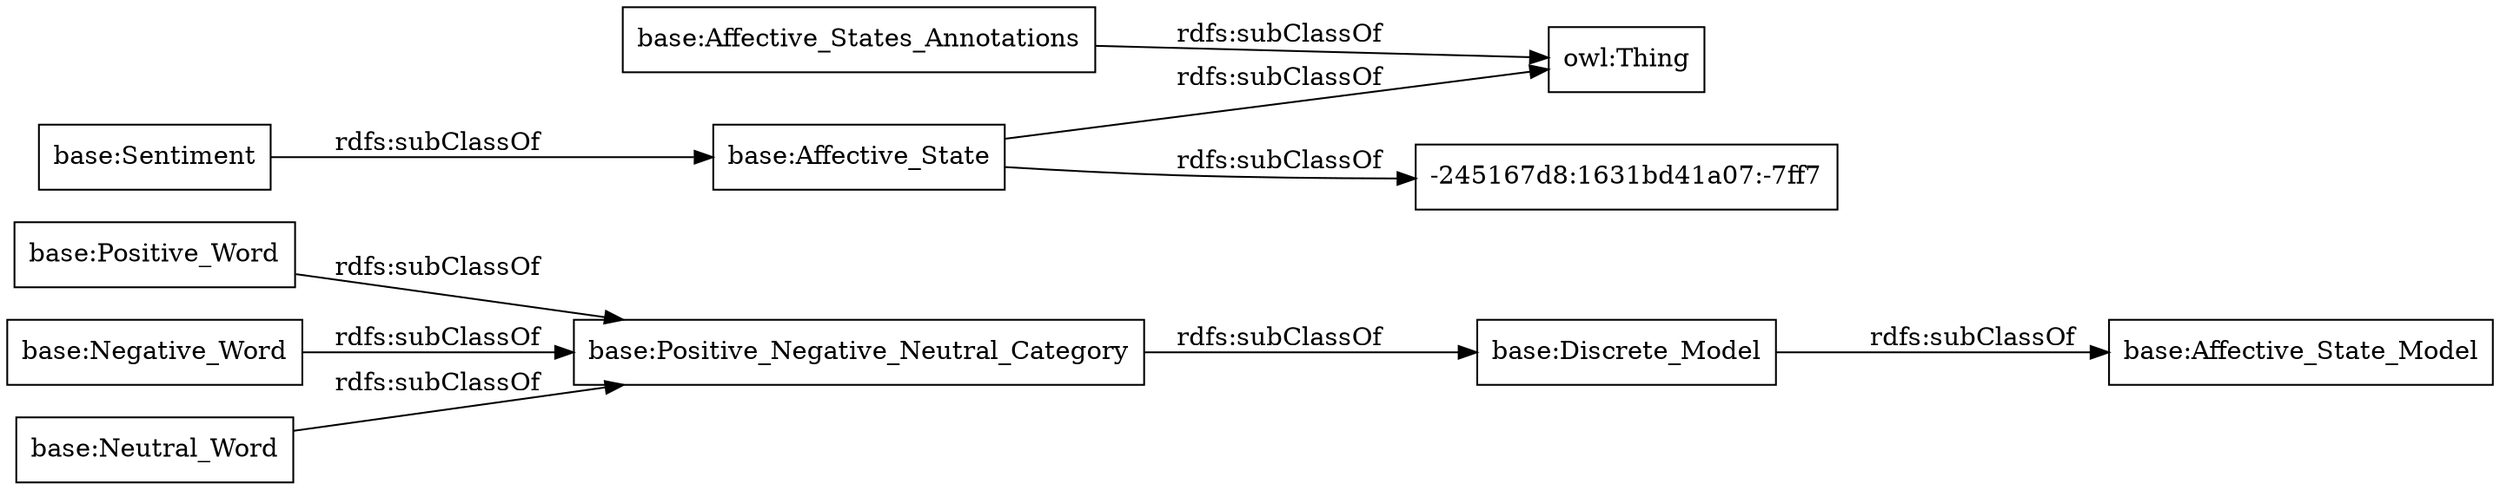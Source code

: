 digraph ar2dtool_diagram { 
rankdir=LR;
size="1000"
node [shape = rectangle, color="black"]; "base:Positive_Word" "-245167d8:1631bd41a07:-7ff7" "base:Discrete_Model" "base:Sentiment" "base:Affective_State_Model" "base:Positive_Negative_Neutral_Category" "base:Affective_States_Annotations" "base:Negative_Word" "base:Neutral_Word" "base:Affective_State" ; /*classes style*/
	"base:Affective_State" -> "-245167d8:1631bd41a07:-7ff7" [ label = "rdfs:subClassOf" ];
	"base:Affective_State" -> "owl:Thing" [ label = "rdfs:subClassOf" ];
	"base:Sentiment" -> "base:Affective_State" [ label = "rdfs:subClassOf" ];
	"base:Affective_States_Annotations" -> "owl:Thing" [ label = "rdfs:subClassOf" ];
	"base:Positive_Word" -> "base:Positive_Negative_Neutral_Category" [ label = "rdfs:subClassOf" ];
	"base:Negative_Word" -> "base:Positive_Negative_Neutral_Category" [ label = "rdfs:subClassOf" ];
	"base:Discrete_Model" -> "base:Affective_State_Model" [ label = "rdfs:subClassOf" ];
	"base:Positive_Negative_Neutral_Category" -> "base:Discrete_Model" [ label = "rdfs:subClassOf" ];
	"base:Neutral_Word" -> "base:Positive_Negative_Neutral_Category" [ label = "rdfs:subClassOf" ];

}
